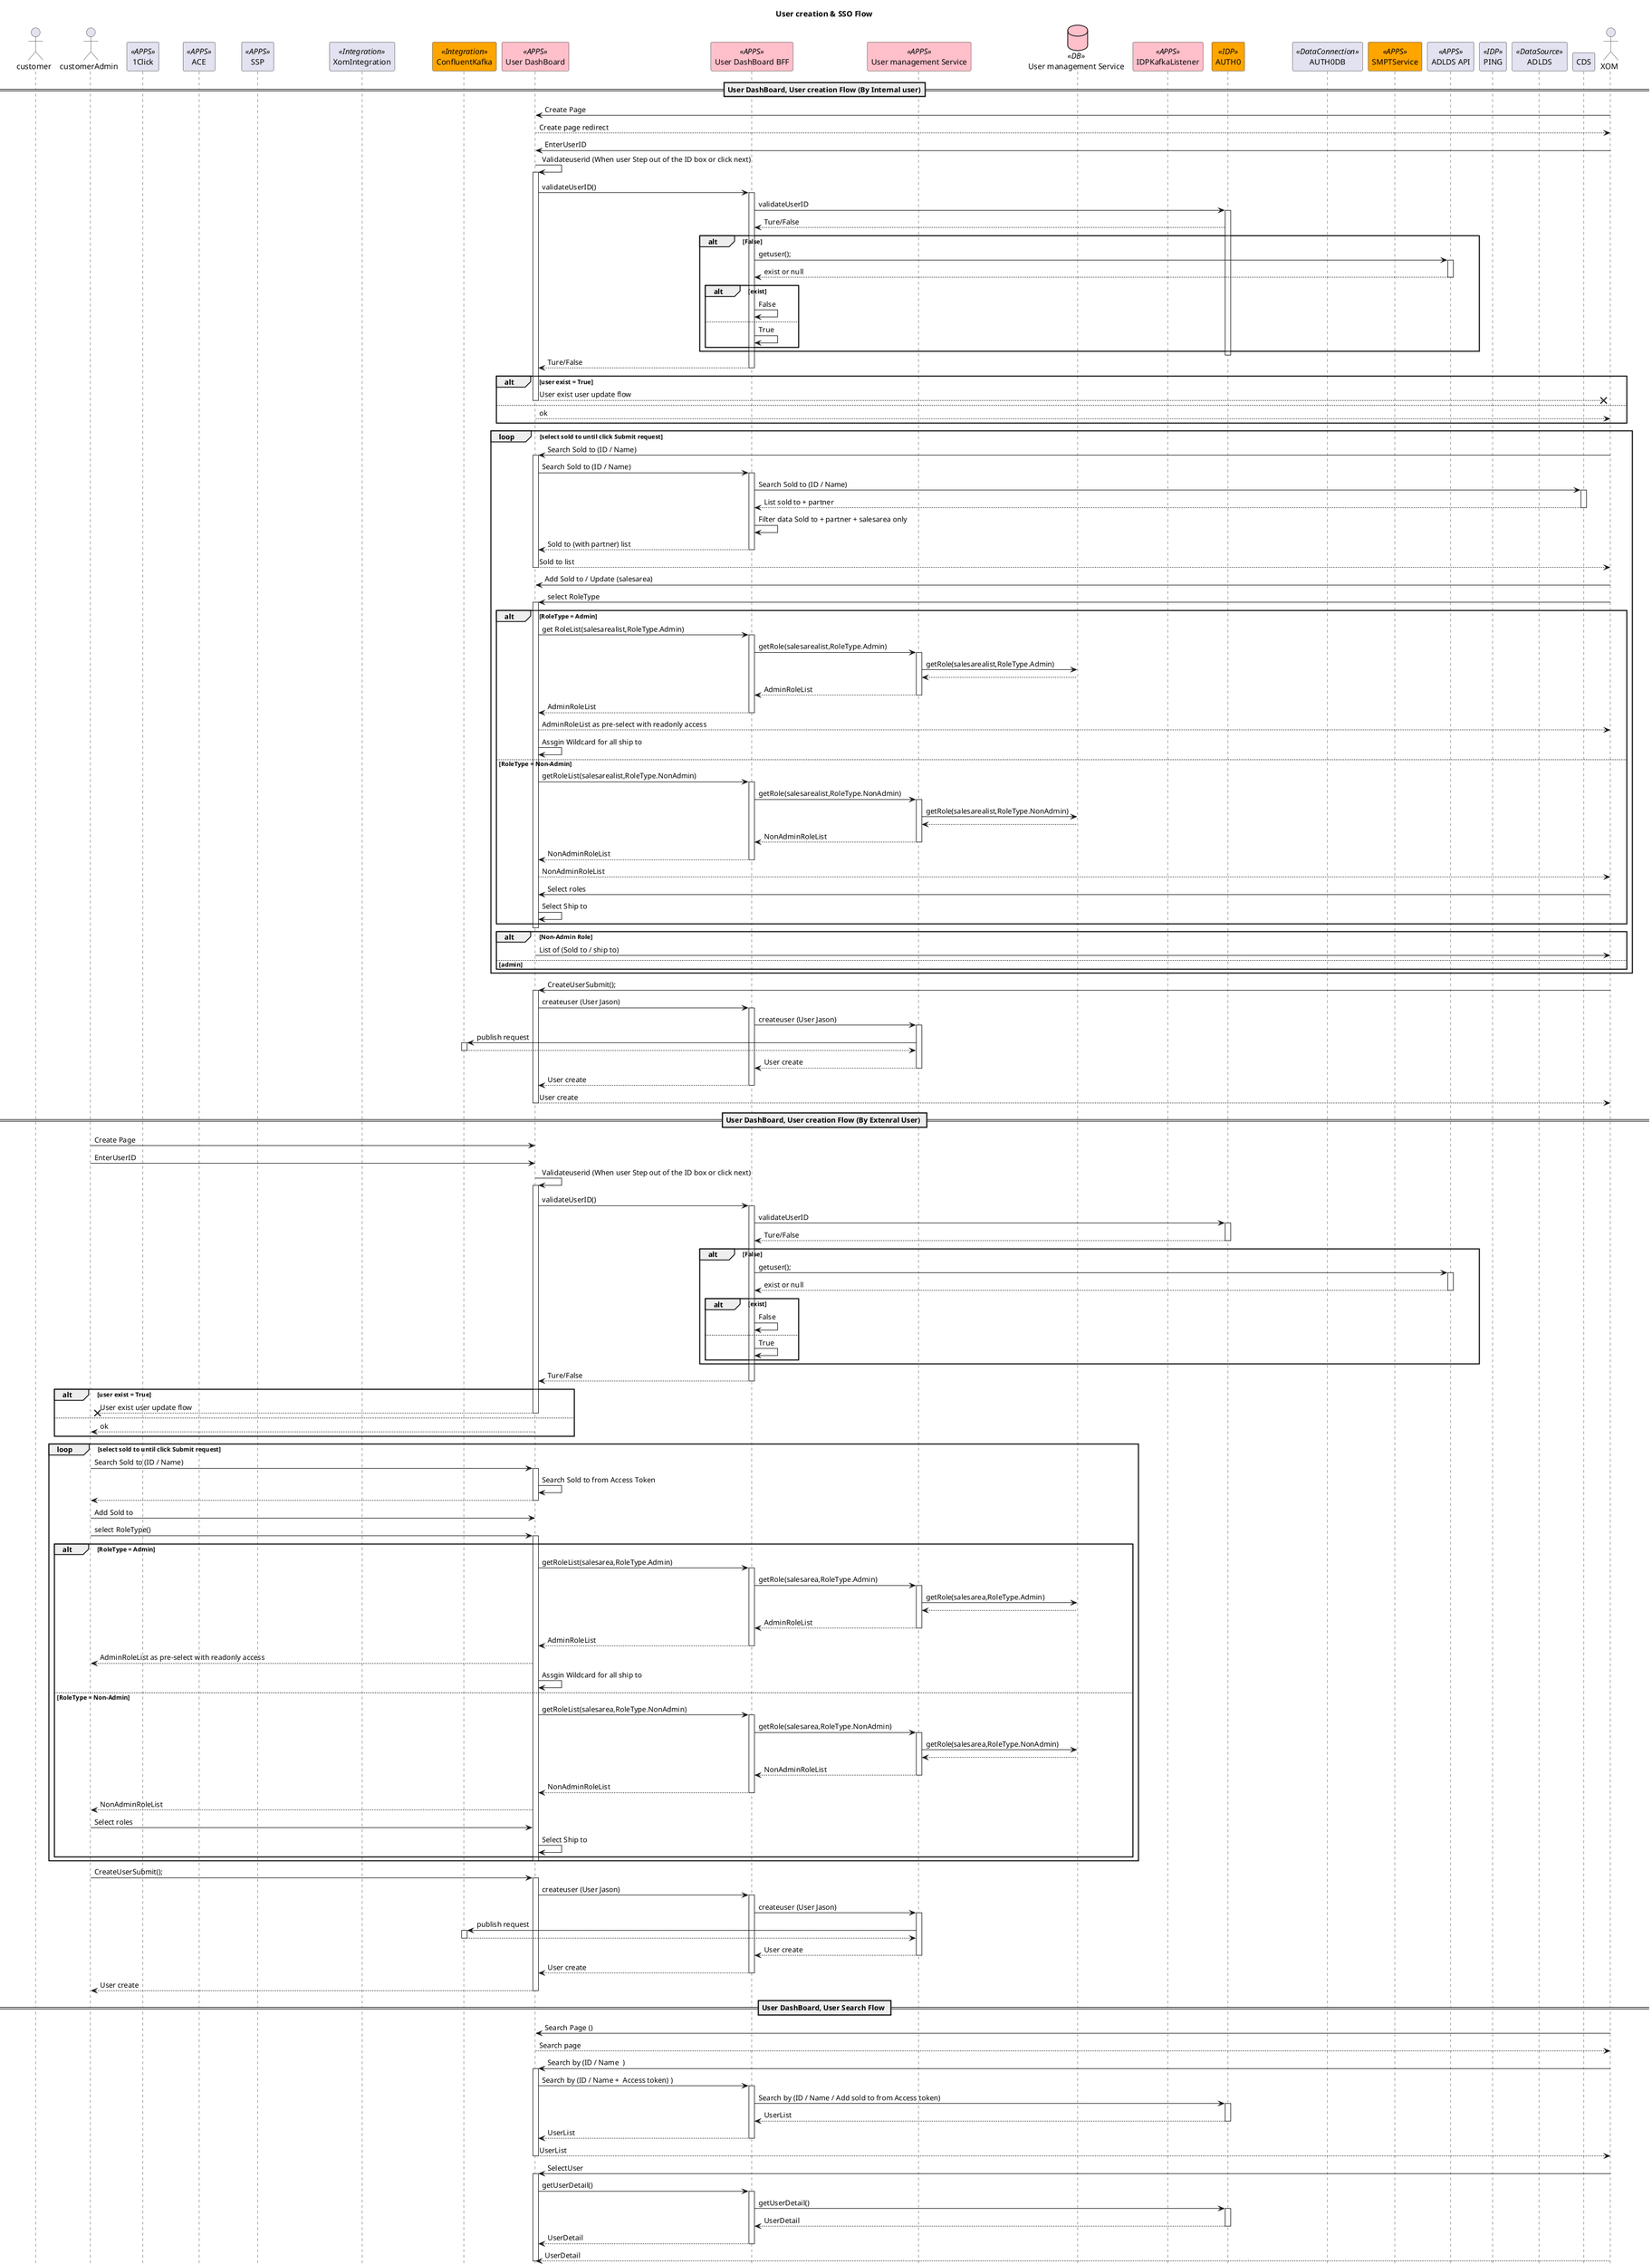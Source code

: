 @startuml
'https://plantuml.com/sequence-diagram

title User creation & SSO Flow


'autonumber

Actor customer
Actor customerAdmin

participant 1Click <<APPS>>
participant ACE <<APPS>>
participant SSP <<APPS>>
participant XomIntegration <<Integration>>
participant ConfluentKafka <<Integration>> #Orange
participant "User DashBoard" as IAM <<APPS>> #Pink
participant "User DashBoard BFF" as IAMBFF <<APPS>> #Pink
participant "User management Service" as IDPBFF <<APPS>> #Pink
database "User management Service" as UserServiceDB <<DB>> #Pink


participant IDPKafkaListener <<APPS>> #Pink
participant AUTH0 <<IDP>> #Orange
participant AUTH0DB <<DataConnection>>
participant SMPTService <<APPS>> #Orange
participant "ADLDS API" as IDPHelper <<APPS>>
participant PING <<IDP>>
participant ADLDS <<DataSource>>
participant CDS
actor XOM

== User DashBoard, User creation Flow (By Internal user)==

    XOM -> IAM : Create Page
    XOM <-- IAM : Create page redirect




        XOM -> IAM : EnterUserID
        IAM -> IAM : Validateuserid (When user Step out of the ID box or click next)
        activate IAM
            IAM -> IAMBFF : validateUserID()
            activate IAMBFF
                IAMBFF -> AUTH0 : validateUserID
                    activate AUTH0
                        IAMBFF <-- AUTH0 : Ture/False
                        alt False
                            IAMBFF ->IDPHelper : getuser();
                            activate IDPHelper
                                IAMBFF <-- IDPHelper : exist or null
                            deactivate IDPHelper
                            alt exist
                                IAMBFF -> IAMBFF : False
                            else
                                IAMBFF -> IAMBFF : True
                            end
                        end
                    deactivate AUTH0
                IAM <-- IAMBFF : Ture/False
            deactivate IAMBFF
        alt user exist = True
            IAM --x XOM : User exist user update flow
            deactivate IAM
        else
              IAM --> XOM : ok
        end



    loop select sold to until click Submit request
        XOM ->IAM : Search Sold to (ID / Name)
            activate IAM
                IAM -> IAMBFF : Search Sold to (ID / Name)
                    activate IAMBFF
                        IAMBFF -> CDS : Search Sold to (ID / Name)
                            activate CDS
                                IAMBFF <-- CDS : List sold to + partner
                            deactivate CDS
                        IAMBFF -> IAMBFF : Filter data Sold to + partner + salesarea only
                        IAM <-- IAMBFF : Sold to (with partner) list
                    deactivate IAMBFF
                IAM --> XOM : Sold to list
            deactivate IAM


       XOM -> IAM : Add Sold to / Update (salesarea)


        XOM -> IAM : select RoleType
            activate IAM
                alt RoleType = Admin
                IAM -> IAMBFF : get RoleList(salesarealist,RoleType.Admin)
                    activate IAMBFF
                        IAMBFF -> IDPBFF : getRole(salesarealist,RoleType.Admin)
                            activate IDPBFF
                                IDPBFF -> UserServiceDB : getRole(salesarealist,RoleType.Admin)
                                IDPBFF <-- UserServiceDB
                                IAMBFF <-- IDPBFF :  AdminRoleList
                            deactivate IDPBFF
                        IAM <-- IAMBFF : AdminRoleList
                    deactivate IAMBFF
                    IAM --> XOM : AdminRoleList as pre-select with readonly access
                    IAM ->IAM : Assgin Wildcard for all ship to
                else RoleType = Non-Admin
                   IAM -> IAMBFF : getRoleList(salesarealist,RoleType.NonAdmin)
                       activate IAMBFF
                            IAMBFF -> IDPBFF : getRole(salesarealist,RoleType.NonAdmin)
                                activate IDPBFF
                                    IDPBFF -> UserServiceDB : getRole(salesarealist,RoleType.NonAdmin)
                                    IDPBFF <-- UserServiceDB
                                    IAMBFF <-- IDPBFF :  NonAdminRoleList
                                deactivate IDPBFF
                            IAM <--IAMBFF : NonAdminRoleList
                       deactivate IAMBFF
                        IAM --> XOM : NonAdminRoleList
                        XOM -> IAM : Select roles
                        IAM -> IAM : Select Ship to
                end

            deactivate IAM

           alt Non-Admin Role
                IAM -> XOM :  List of (Sold to / ship to)
           else admin

           end


    end loop

    XOM -> IAM : CreateUserSubmit();
        activate IAM
            IAM -> IAMBFF : createuser (User Jason)
                activate IAMBFF
                    IAMBFF -> IDPBFF : createuser (User Jason)
                        activate IDPBFF
                            IDPBFF -> ConfluentKafka : publish request
                                activate ConfluentKafka
                                    ConfluentKafka --> IDPBFF
                                deactivate ConfluentKafka
                                IAMBFF <-- IDPBFF : User create
                        deactivate IDPBFF
                    IAM <-- IAMBFF : User create
                deactivate IAMBFF
            XOM <-- IAM     : User create
        deactivate IAM


== User DashBoard, User creation Flow (By Extenral User) ==

    customerAdmin -> IAM : Create Page

        customerAdmin -> IAM : EnterUserID
        IAM -> IAM : Validateuserid (When user Step out of the ID box or click next)
        activate IAM
            IAM -> IAMBFF : validateUserID()
            activate IAMBFF
                IAMBFF -> AUTH0 : validateUserID
                    activate AUTH0
                        IAMBFF <-- AUTH0 : Ture/False
                    deactivate AUTH0
                                            alt False
                                                IAMBFF ->IDPHelper : getuser();
                                                activate IDPHelper
                                                    IAMBFF <-- IDPHelper : exist or null
                                                deactivate IDPHelper
                                                alt exist
                                                    IAMBFF -> IAMBFF : False
                                                else
                                                    IAMBFF -> IAMBFF : True
                                                end
                                            end
                IAM <-- IAMBFF : Ture/False
            deactivate IAMBFF
        alt user exist = True
            IAM --x customerAdmin : User exist user update flow
            deactivate IAM
        else
              IAM --> customerAdmin : ok
        end



    loop select sold to until click Submit request
        customerAdmin ->IAM : Search Sold to (ID / Name)
            activate IAM
                IAM -> IAM : Search Sold to from Access Token
                IAM --> customerAdmin
            deactivate IAM


       customerAdmin -> IAM : Add Sold to


        customerAdmin -> IAM : select RoleType()
            activate IAM
                alt RoleType = Admin
                IAM -> IAMBFF : getRoleList(salesarea,RoleType.Admin)
                    activate IAMBFF
                        IAMBFF -> IDPBFF : getRole(salesarea,RoleType.Admin)
                            activate IDPBFF
                                IDPBFF -> UserServiceDB : getRole(salesarea,RoleType.Admin)
                                IDPBFF <-- UserServiceDB
                                IAMBFF <-- IDPBFF :  AdminRoleList
                            deactivate IDPBFF
                        IAM <-- IAMBFF : AdminRoleList
                    deactivate IAMBFF
                    IAM --> customerAdmin : AdminRoleList as pre-select with readonly access
                    IAM ->IAM : Assgin Wildcard for all ship to
                else RoleType = Non-Admin
                   IAM -> IAMBFF : getRoleList(salesarea,RoleType.NonAdmin)
                       activate IAMBFF
                            IAMBFF -> IDPBFF : getRole(salesarea,RoleType.NonAdmin)
                                activate IDPBFF
                                    IDPBFF -> UserServiceDB : getRole(salesarea,RoleType.NonAdmin)
                                    IDPBFF <-- UserServiceDB
                                    IAMBFF <-- IDPBFF :  NonAdminRoleList
                                deactivate IDPBFF
                            IAM <--IAMBFF : NonAdminRoleList
                       deactivate IAMBFF
                        IAM --> customerAdmin : NonAdminRoleList
                        customerAdmin -> IAM : Select roles
                        IAM -> IAM : Select Ship to
                end

            deactivate IAM
    end loop

    customerAdmin -> IAM : CreateUserSubmit();
        activate IAM
            IAM -> IAMBFF : createuser (User Jason)
                activate IAMBFF
                    IAMBFF -> IDPBFF : createuser (User Jason)
                        activate IDPBFF
                            IDPBFF -> ConfluentKafka : publish request
                                activate ConfluentKafka
                                    ConfluentKafka --> IDPBFF
                                deactivate ConfluentKafka
                                IAMBFF <-- IDPBFF : User create
                        deactivate IDPBFF
                    IAM <-- IAMBFF : User create
                deactivate IAMBFF
            customerAdmin <-- IAM     : User create
        deactivate IAM

== User DashBoard, User Search Flow ==
    XOM -> IAM : Search Page ()
    XOM <-- IAM : Search page

    XOM -> IAM : Search by (ID / Name  )
        activate IAM
            IAM -> IAMBFF : Search by (ID / Name +  Access token) )
                activate IAMBFF
                    IAMBFF -> AUTH0 : Search by (ID / Name / Add sold to from Access token)
                        activate AUTH0
                            IAMBFF <-- AUTH0 : UserList
                        deactivate AUTH0
                IAM <-- IAMBFF : UserList

                deactivate IAMBFF
            XOM <-- IAM : UserList
        deactivate IAM

    XOM -> IAM : SelectUser
        activate IAM
            IAM -> IAMBFF : getUserDetail()
                activate IAMBFF
                    IAMBFF -> AUTH0 : getUserDetail()
                    activate AUTH0
                        IAMBFF <-- AUTH0 : UserDetail
                    deactivate AUTH0
                    IAM <-- IAMBFF : UserDetail
                deactivate IAMBFF
            IAM <--XOM : UserDetail
        deactivate IAM

== User DashBoard, User Update Flow ==
   ... <Font color=red size=30> Continue from User Search Flow...
    XOM -> IAM : ModifyUser
    IAM -> XOM : ModifyUserPage
    note left of IAM
            Get select current user detail from Searh flow
    end note

   opt PasswordReset
    XOM -> IAM : PasswordReset
        activate IAM
            IAM -> IAMBFF : PasswordReset
            activate IAMBFF
                IAMBFF -> AUTH0 : PasswordReset
                    activate AUTH0
                        IAMBFF <-- AUTH0 : confirm
                    deactivate AUTH0
                IAM <-- IAMBFF : confirm
            deactivate IAMBFF
        XOM <-- IAM : confirm
        deactivate IAM
    end opt

    opt activate/deactivate user
    XOM -> IAM : UserActivate/Deactivate
            activate IAM
                IAM -> IAMBFF : UserActivate/Deactivate
                activate IAMBFF
                    IAMBFF -> IDPBFF : UserActivate/Deactivate
                        activate IDPBFF
                            IDPBFF -> ConfluentKafka : Publish user update topic
                                activate ConfluentKafka
                                    ConfluentKafka --> IDPBFF :confirm
                                deactivate ConfluentKafka
                            IAMBFF <-- IDPBFF : confirm
                        deactivate IDPBFF
                    IAM <-- IAMBFF : confirm
                deactivate IAMBFF
            XOM <-- IAM : confirm
            deactivate IAM
     end opt

     opt Update profile
      XOM -> IAM : Update Profile (ID / Email)
                activate IAM
                    IAM -> IAMBFF : SynchUser()
                    activate IAMBFF
                        IAMBFF -> IDPBFF : SynchUser()
                         activate IDPBFF
                             IDPBFF -> ConfluentKafka : Publish user update topic
                                 activate ConfluentKafka
                                     ConfluentKafka --> IDPBFF :confirm
                                 deactivate ConfluentKafka
                             IAMBFF <-- IDPBFF : confirm
                         deactivate IDPBFF
                     IAM <-- IAMBFF : confirm
                     deactivate IAMBFF
               XOM <-- IAM : confirm
      deactivate IAM

     end opt

    opt update role
    XOM -> IAM : Update Role

        activate IAM
        alt Admin role
                IAM -> IAMBFF : getRole(salesarea,RoleType.Admin)
                    activate IAMBFF
                        IAMBFF -> IDPBFF: getRole(salesarea,RoleType.Admin)
                          activate IDPBFF
                            IDPBFF -> UserServiceDB : getRole(salesarea,RoleType.Admin)
                            IDPBFF <-- UserServiceDB    : AdminRoleList
                        IAMBFF <-- IDPBFF : AdminRoleList
                     deactivate IDPBFF

                    IAM <-- IAMBFF : AdminRoleList
                  deactivate IAMBFF

                 IAM ->IAM : display current role + role opiton
               deactivate IAM
        else Non-Admin role
            IAM -> IAMBFF : getRole(salesarea,RoleType.NonAdmin)
                activate IAMBFF
                        IAMBFF -> IDPBFF: getRole(salesarea,RoleType.NonAdmin)
                          activate IDPBFF
                            IDPBFF -> UserServiceDB : getRole(salesarea,RoleType.NonAdmin)
                            IDPBFF <-- UserServiceDB    : NonAdminRoleList
                            IAMBFF <-- IDPBFF : NonAdminRoleList
                        deactivate IDPBFF
                IAM <-- IAMBFF : NonAdminRoleList
                deactivate IAMBFF
            IAM ->IAM : display current role + role opiton
        end alt
    end opt

    opt update Soldto/shipto
        XOM -> IAM : Update (Sold to / ship to)


        alt if remove option
            IAM->IAM :remove sold to or shipto from user
        else add sold to
                loop select sold to until click Submit request
                    XOM ->IAM : Search Sold to (ID / Name)
                        activate IAM
                            IAM -> IAMBFF : Search Sold to (ID / Name)
                                activate IAMBFF
                                    IAMBFF -> CDS : Search Sold to (ID / Name)
                                        activate CDS
                                            IAMBFF <-- CDS : List sold to + partner
                                        deactivate CDS
                                    IAMBFF -> IAMBFF : Filter data Sold to + partner + salesarea only
                                    IAM <-- IAMBFF : Sold to (with partner) list
                                deactivate IAMBFF
                            IAM --> XOM : Sold to list
                        deactivate IAM


                   XOM -> IAM : Add Sold to / Update (salesarea)


                    XOM -> IAM : select RoleType
                        activate IAM
                            alt RoleType = Admin
                            IAM -> IAMBFF : getRoleList(salesarealist,RoleType.Admin)
                                activate IAMBFF
                                    IAMBFF -> IDPBFF : getRole(salesarealist,RoleType.Admin)
                                        activate IDPBFF
                                            IDPBFF -> UserServiceDB : getRole(salesarealist,RoleType.Admin)
                                            IDPBFF <-- UserServiceDB
                                            IAMBFF <-- IDPBFF :  AdminRoleList
                                        deactivate IDPBFF
                                    IAM <-- IAMBFF : AdminRoleList
                                deactivate IAMBFF
                                IAM --> XOM : AdminRoleList as pre-select with readonly access
                                IAM ->IAM : Assgin Wildcard for all ship to
                            else RoleType = Non-Admin
                               IAM -> IAMBFF : getRoleList(salesarealist,RoleType.NonAdmin)
                                   activate IAMBFF
                                        IAMBFF -> IDPBFF : getRole(salesarealist,RoleType.NonAdmin)
                                            activate IDPBFF
                                                IDPBFF -> UserServiceDB : getRole(salesarealist,RoleType.NonAdmin)
                                                IDPBFF <-- UserServiceDB
                                                IAMBFF <-- IDPBFF :  NonAdminRoleList
                                            deactivate IDPBFF
                                        IAM <--IAMBFF : NonAdminRoleList
                                   deactivate IAMBFF
                                    IAM --> XOM : NonAdminRoleList
                                    XOM -> IAM : Select roles
                                    IAM -> IAM : Select Ship to
                            end

                        deactivate IAM

                end loop
        XOM -> IAM : UpdateUser()
        activate IAM
                    IAM -> IAMBFF : SynchUser()
                    activate IAMBFF
                        IAMBFF -> IDPBFF : SynchUser()
                         activate IDPBFF
                             IDPBFF -> ConfluentKafka : Publish user update topic
                                 activate ConfluentKafka
                                     ConfluentKafka --> IDPBFF :confirm
                                 deactivate ConfluentKafka
                             IAMBFF <-- IDPBFF : confirm
                         deactivate IDPBFF
                     IAM <-- IAMBFF : confirm
                     deactivate IAMBFF
               XOM <-- IAM : confirm
      deactivate IAM

        end


    end opt





== User DashBoard, User Update Flow by External ==
... <font size= 50> TBD  ...






== 1Click's User creation Flow ==

    XOM -> 1Click : setupNewAccount()
    activate 1Click
        1Click -> IDPBFF : validateUserEmailAndID()
        activate IDPBFF
            IDPBFF->AUTH0 : validateUserEmailAndID()
            AUTH0 -> AUTH0DB : validateUserEmailAndID()
                activate AUTH0DB
                    AUTH0 <-- AUTH0DB
                deactivate AUTH0DB
                IDPBFF<-- AUTH0
            IDPBFF -> IDPHelper : ValidateUserbyEmailAndID()
            activate IDPHelper
                IDPHelper -> ADLDS : GetuserbyEmailorID()
                activate ADLDS
                    IDPHelper <-- ADLDS
                deactivate ADLDS
                IDPBFF <-- IDPHelper : true/false
            deactivate IDPHelper
            1Click <-- IDPBFF:  <font color=red>   ID and location as a list
        deactivate IDPBFF
        deactivate 1Click


    alt #Grey ID list =0
       note right of 1Click
                *Update Flow need userID , can't update by email
                *If ID exist in ADLDS , ID need to be convert to AUTH0
       end note

        1Click ->IDPBFF : createUser(user)
        activate 1Click

            activate IDPBFF
                IDPBFF -> ConfluentKafka : createUserWithTopic(user,orgid)
                activate ConfluentKafka
                    IDPBFF <--ConfluentKafka
                deactivate ConfluentKafka
                1Click <--IDPBFF
            deactivate IDPBFF
        deactivate 1Click

   else ID > 0 need update to pick the ID from the list
            1Click ->x XOM : <font color=red> Please use update flow
            note right of 1Click
                *Update ID is out of R1 scope
                *Update Flow need userID , can't update by email
                *If ID exist in ADLDS , ID need to be convert to AUTH0

            end note
   end alt

    deactivate 1Click


== 1Click's Sold to update flow ==
    CDS -> 1Click : updateSoldtoNumber()

      note right of 1Click
                *Update only ID that create by SSP & 1click after Go live
                *Not support ID exist in ADLDS
                *If ID exist in ADLDS , ID need to be convert to AUTH0 manually
       end note



    1Click -> IDPBFF : UpdateUser(UserID)
    activate 1Click
       activate IDPBFF
       IDPBFF -> AUTH0 : ValidateUserID()

        activate AUTH0
            AUTH0 -> AUTH0DB : ValidateUserbyID()
            activate AUTH0DB
                AUTH0 <-- AUTH0DB
            deactivate AUTH0DB

          IDPBFF <-- AUTH0 : Ture/False
        deactivate AUTH0
    alt #Gold if userID exist
        IDPBFF -> AUTH0 : Updateuser(userid,Metadata)
         activate AUTH0
            AUTH0 -> AUTH0DB : Updateuser
            activate AUTH0DB
                AUTH0 <-- AUTH0DB
            deactivate AUTH0DB
        IDPBFF <-- AUTH0
        deactivate AUTH0
        1Click <-- IDPBFF
    else
        1Click x<-- IDPBFF : User not exist

    end

    deactivate 1Click

              IDPBFF -> ConfluentKafka : createUserWithOrgTopic(user,orgid)
                    activate ConfluentKafka
                        IDPBFF <--ConfluentKafka
                    deactivate ConfluentKafka
        deactivate IDPBFF

== Kafka process ==

            IDPKafkaListener -> ConfluentKafka : GetEvent()
                activate IDPKafkaListener
                    IDPKafkaListener <-- ConfluentKafka
                    IDPKafkaListener -> AUTH0 :CreateUser();
                        activate AUTH0
                            AUTH0 -> AUTH0DB : Createuser
                            activate AUTH0DB
                                AUTH0 <-- AUTH0DB
                            deactivate AUTH0DB
                            IDPKafkaListener <-- AUTH0
                            deactivate IDPKafkaListener
                            AUTH0 -> SMPTService
                                activate SMPTService
                                    SMPTService -> customer : sendNotificationEmail() (URL , ID , PWD)
                            AUTH0 <-- SMPTService


                        deactivate SMPTService
                        deactivate AUTH0




    deactivate IDPKafkaListener

    XomIntegration -> ConfluentKafka : consume user create topic
    activate XomIntegration
    activate ConfluentKafka
    XomIntegration <-- ConfluentKafka
    deactivate XomIntegration
    deactivate ConfluentKafka

    SSP -> XomIntegration : consume user create topic
    activate SSP
        SSP <-- XomIntegration
        SSP -> SSP : Create User
    deactivate SSP

        ACE -> ConfluentKafka : consume user create topic
        activate ACE
            ACE <-- ConfluentKafka
            ACE -> ACE : Create User
        deactivate ACE



== Sold to unblock ==
CDS -> ConfluentKafka : Sold to unblock
  activate ConfluentKafka
    ConfluentKafka -> XomIntegration : Message Topic Produce
    activate XomIntegration
        ConfluentKafka <- XomIntegration
    deactivate XomIntegration
CDS <-- ConfluentKafka
  deactivate ConfluentKafka

    SSP -> XomIntegration : consume sold update topic
    activate SSP
        SSP <-- XomIntegration
        SSP -> customer : User unblock
    deactivate SSP


== User Log on to SSP ==

customer ->SSP : Logon()
SSP -> AUTH0 : Redirect user to IDP for login
alt #Orange UserID in AUTH0
    alt is password correct / id active
        customer <-- AUTH0 : log on success
    else
        customer x-- AUTH0 : log on fail
    end alt

else check user in ADLDS
    AUTH0 -> PING : Federate ID & Password
    alt is password correct / id active
        AUTH0 <-- PING : log on success
        customer <-- AUTH0 : log on success
    else
        AUTH0 x-- PING :  log on fail
        customer x-- AUTH0 : log on fail
    end alt

end alt

== User Log on to ACE ==

customer ->ACE : Logon()
ACE -> PING : Redirect user to IDP for login
alt #Tomato UserID in PING
    alt is password correct / id active
        customer <-- PING : log on success
    else
        customer x-- PING : log on fail
    end alt

else check user in AUTH0
    PING -> AUTH0 : Federate ID & Password
    alt is password correct / id active
        PING <-- AUTH0 : log on success
        customer <-- PING : log on success
    else
        PING x-- AUTH0 :  log on fail
        customer x-- PING : log on fail
    end alt

end alt


== SSO Navigate both SSP & ACE ==

customer ->SSP : Logon()
SSP -> AUTH0 : Redirect user to IDP for login
customer <-- AUTH0 : AUTH0 Token
customer -> ACE : Access ACE's Order PAGE  with AUTH0 Token
ACE -> PING : Redirect to AUTH0 Token
PING -> AUTH0 : Federate
PING <-- AUTH0
customer <-- PING : Redirect to order page
customer -> ACE : order page load



== ACE User Create Flow Primary ID ==
autonumber 1
XOM -> ACE : Primary ID create
ACE -> ADLDS : PrimaryID create in ADLDS
ACE <-- ADLDS : Return
PING ->customer :email sendNotificationEmail

== ACE User Create Flow Secondary ID ==
autonumber 1
XOM -> ACE : Secondary ID create
ACE -> ADLDS : Secondary create in ADLDS
ACE <-- ADLDS : Return
PING ->customer :email sendNotificationEmail



@enduml
